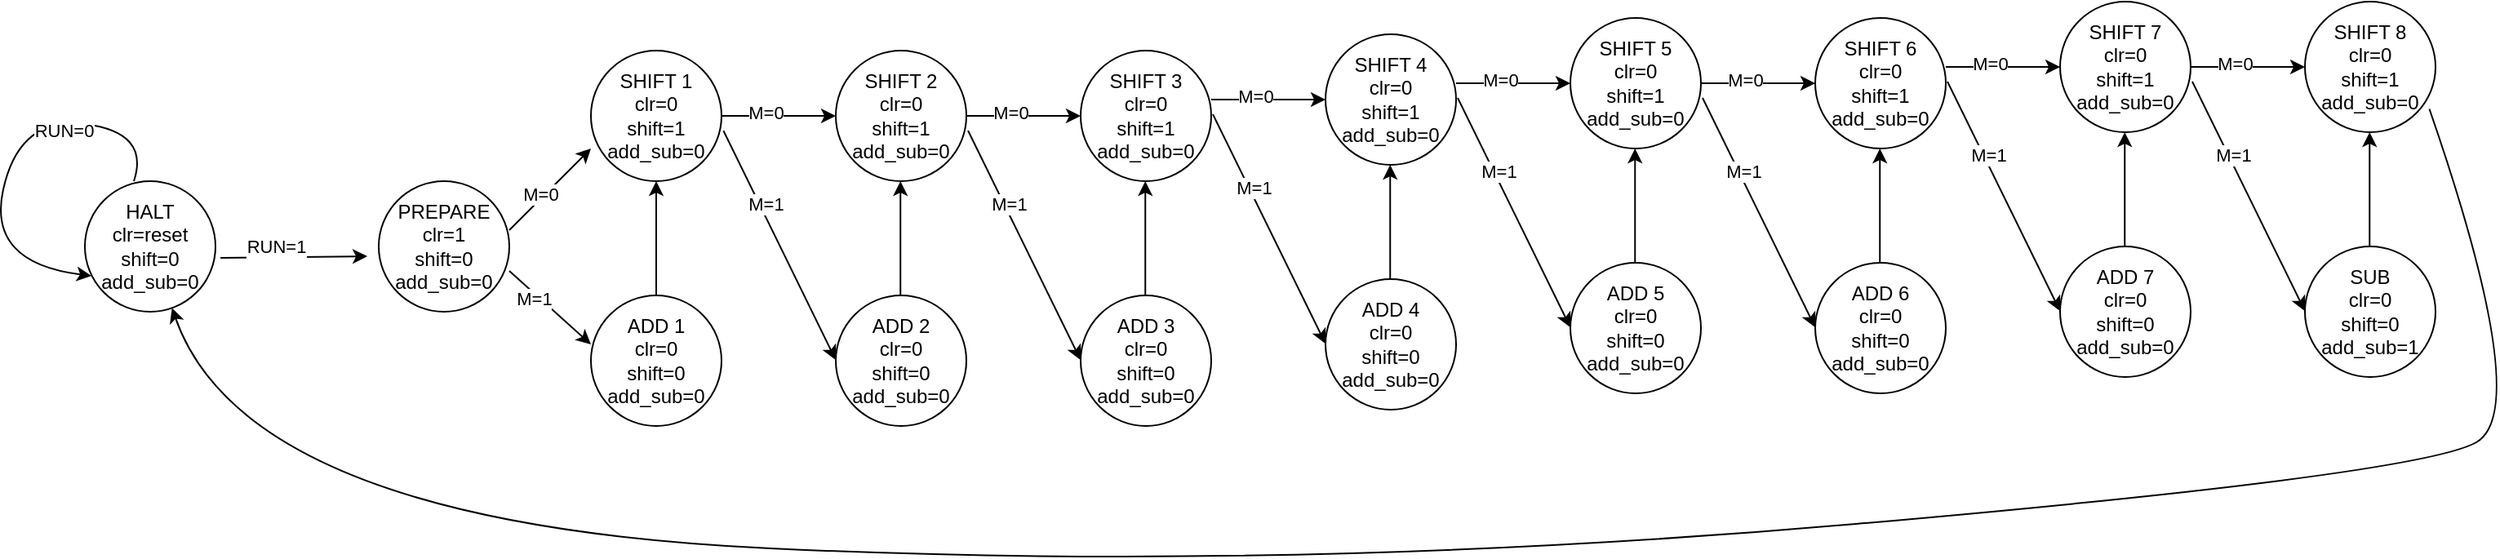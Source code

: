 <mxfile version="24.7.17">
  <diagram name="Page-1" id="ea9PzVf_SbILREKgu9ba">
    <mxGraphModel dx="1674" dy="894" grid="1" gridSize="10" guides="1" tooltips="1" connect="1" arrows="1" fold="1" page="1" pageScale="1" pageWidth="850" pageHeight="1100" math="0" shadow="0">
      <root>
        <mxCell id="0" />
        <mxCell id="1" parent="0" />
        <mxCell id="lJdxrtOlQrYvawJA93QM-2" value="&lt;div&gt;HALT&lt;/div&gt;&lt;div&gt;clr=reset&lt;/div&gt;&lt;div&gt;shift=0&lt;/div&gt;&lt;div&gt;add_sub=0&lt;/div&gt;" style="ellipse;whiteSpace=wrap;html=1;aspect=fixed;" vertex="1" parent="1">
          <mxGeometry x="60" y="500" width="80" height="80" as="geometry" />
        </mxCell>
        <mxCell id="lJdxrtOlQrYvawJA93QM-3" value="&lt;div&gt;PREPARE&lt;br&gt;&lt;/div&gt;&lt;div&gt;clr=1&lt;/div&gt;&lt;div&gt;shift=0&lt;/div&gt;&lt;div&gt;add_sub=0&lt;br&gt;&lt;/div&gt;" style="ellipse;whiteSpace=wrap;html=1;aspect=fixed;" vertex="1" parent="1">
          <mxGeometry x="240" y="500" width="80" height="80" as="geometry" />
        </mxCell>
        <mxCell id="lJdxrtOlQrYvawJA93QM-5" value="" style="curved=1;endArrow=classic;html=1;rounded=0;entryX=0.05;entryY=0.725;entryDx=0;entryDy=0;entryPerimeter=0;" edge="1" parent="1" target="lJdxrtOlQrYvawJA93QM-2">
          <mxGeometry width="50" height="50" relative="1" as="geometry">
            <mxPoint x="90" y="500" as="sourcePoint" />
            <mxPoint x="10" y="520" as="targetPoint" />
            <Array as="points">
              <mxPoint x="100" y="470" />
              <mxPoint x="20" y="460" />
              <mxPoint y="550" />
            </Array>
          </mxGeometry>
        </mxCell>
        <mxCell id="lJdxrtOlQrYvawJA93QM-18" value="&lt;div&gt;RUN=0&lt;/div&gt;" style="edgeLabel;html=1;align=center;verticalAlign=middle;resizable=0;points=[];" vertex="1" connectable="0" parent="lJdxrtOlQrYvawJA93QM-5">
          <mxGeometry x="-0.372" y="5" relative="1" as="geometry">
            <mxPoint as="offset" />
          </mxGeometry>
        </mxCell>
        <mxCell id="lJdxrtOlQrYvawJA93QM-7" value="" style="endArrow=classic;html=1;rounded=0;exitX=1.038;exitY=0.588;exitDx=0;exitDy=0;exitPerimeter=0;entryX=-0.087;entryY=0.575;entryDx=0;entryDy=0;entryPerimeter=0;" edge="1" parent="1" source="lJdxrtOlQrYvawJA93QM-2" target="lJdxrtOlQrYvawJA93QM-3">
          <mxGeometry width="50" height="50" relative="1" as="geometry">
            <mxPoint x="280" y="470" as="sourcePoint" />
            <mxPoint x="330" y="420" as="targetPoint" />
          </mxGeometry>
        </mxCell>
        <mxCell id="lJdxrtOlQrYvawJA93QM-17" value="&lt;div&gt;RUN=1&lt;/div&gt;&lt;div&gt;&lt;br&gt;&lt;/div&gt;" style="edgeLabel;html=1;align=center;verticalAlign=middle;resizable=0;points=[];" vertex="1" connectable="0" parent="lJdxrtOlQrYvawJA93QM-7">
          <mxGeometry x="-0.245" relative="1" as="geometry">
            <mxPoint as="offset" />
          </mxGeometry>
        </mxCell>
        <mxCell id="lJdxrtOlQrYvawJA93QM-8" value="&lt;div&gt;SHIFT 1&lt;/div&gt;&lt;div&gt;clr=0&lt;/div&gt;&lt;div&gt;shift=1&lt;/div&gt;&lt;div&gt;add_sub=0&lt;br&gt;&lt;/div&gt;" style="ellipse;whiteSpace=wrap;html=1;aspect=fixed;" vertex="1" parent="1">
          <mxGeometry x="370" y="420" width="80" height="80" as="geometry" />
        </mxCell>
        <mxCell id="lJdxrtOlQrYvawJA93QM-9" value="&lt;div&gt;ADD 1&lt;/div&gt;&lt;div&gt;clr=0&lt;/div&gt;&lt;div&gt;shift=0&lt;/div&gt;&lt;div&gt;add_sub=0&lt;/div&gt;" style="ellipse;whiteSpace=wrap;html=1;aspect=fixed;" vertex="1" parent="1">
          <mxGeometry x="370" y="570" width="80" height="80" as="geometry" />
        </mxCell>
        <mxCell id="lJdxrtOlQrYvawJA93QM-11" value="" style="endArrow=classic;html=1;rounded=0;" edge="1" parent="1">
          <mxGeometry width="50" height="50" relative="1" as="geometry">
            <mxPoint x="320" y="530" as="sourcePoint" />
            <mxPoint x="370" y="480" as="targetPoint" />
          </mxGeometry>
        </mxCell>
        <mxCell id="lJdxrtOlQrYvawJA93QM-16" value="M=0" style="edgeLabel;html=1;align=center;verticalAlign=middle;resizable=0;points=[];" vertex="1" connectable="0" parent="lJdxrtOlQrYvawJA93QM-11">
          <mxGeometry x="-0.18" y="2" relative="1" as="geometry">
            <mxPoint as="offset" />
          </mxGeometry>
        </mxCell>
        <mxCell id="lJdxrtOlQrYvawJA93QM-12" value="" style="endArrow=classic;html=1;rounded=0;entryX=0;entryY=0.375;entryDx=0;entryDy=0;entryPerimeter=0;" edge="1" parent="1" target="lJdxrtOlQrYvawJA93QM-9">
          <mxGeometry width="50" height="50" relative="1" as="geometry">
            <mxPoint x="320" y="555" as="sourcePoint" />
            <mxPoint x="370" y="505" as="targetPoint" />
          </mxGeometry>
        </mxCell>
        <mxCell id="lJdxrtOlQrYvawJA93QM-15" value="M=1" style="edgeLabel;html=1;align=center;verticalAlign=middle;resizable=0;points=[];" vertex="1" connectable="0" parent="lJdxrtOlQrYvawJA93QM-12">
          <mxGeometry x="-0.352" y="-3" relative="1" as="geometry">
            <mxPoint as="offset" />
          </mxGeometry>
        </mxCell>
        <mxCell id="lJdxrtOlQrYvawJA93QM-14" value="" style="endArrow=classic;html=1;rounded=0;entryX=0.5;entryY=1;entryDx=0;entryDy=0;" edge="1" parent="1" target="lJdxrtOlQrYvawJA93QM-8">
          <mxGeometry width="50" height="50" relative="1" as="geometry">
            <mxPoint x="410" y="570" as="sourcePoint" />
            <mxPoint x="460" y="520" as="targetPoint" />
          </mxGeometry>
        </mxCell>
        <mxCell id="lJdxrtOlQrYvawJA93QM-20" value="&lt;div&gt;SHIFT 2&lt;br&gt;&lt;/div&gt;&lt;div&gt;clr=0&lt;/div&gt;&lt;div&gt;shift=1&lt;/div&gt;&lt;div&gt;add_sub=0&lt;br&gt;&lt;/div&gt;" style="ellipse;whiteSpace=wrap;html=1;aspect=fixed;" vertex="1" parent="1">
          <mxGeometry x="520" y="420" width="80" height="80" as="geometry" />
        </mxCell>
        <mxCell id="lJdxrtOlQrYvawJA93QM-21" value="" style="endArrow=classic;html=1;rounded=0;entryX=0;entryY=0.5;entryDx=0;entryDy=0;" edge="1" parent="1" target="lJdxrtOlQrYvawJA93QM-20">
          <mxGeometry width="50" height="50" relative="1" as="geometry">
            <mxPoint x="450" y="460" as="sourcePoint" />
            <mxPoint x="500" y="410" as="targetPoint" />
          </mxGeometry>
        </mxCell>
        <mxCell id="lJdxrtOlQrYvawJA93QM-22" value="M=0" style="edgeLabel;html=1;align=center;verticalAlign=middle;resizable=0;points=[];" vertex="1" connectable="0" parent="lJdxrtOlQrYvawJA93QM-21">
          <mxGeometry x="-0.24" y="2" relative="1" as="geometry">
            <mxPoint as="offset" />
          </mxGeometry>
        </mxCell>
        <mxCell id="lJdxrtOlQrYvawJA93QM-23" value="&lt;div&gt;ADD 2&lt;br&gt;&lt;/div&gt;&lt;div&gt;clr=0&lt;/div&gt;&lt;div&gt;shift=0&lt;/div&gt;&lt;div&gt;add_sub=0&lt;/div&gt;" style="ellipse;whiteSpace=wrap;html=1;aspect=fixed;" vertex="1" parent="1">
          <mxGeometry x="520" y="570" width="80" height="80" as="geometry" />
        </mxCell>
        <mxCell id="lJdxrtOlQrYvawJA93QM-24" value="" style="endArrow=classic;html=1;rounded=0;entryX=0;entryY=0.5;entryDx=0;entryDy=0;exitX=1.015;exitY=0.614;exitDx=0;exitDy=0;exitPerimeter=0;" edge="1" parent="1" source="lJdxrtOlQrYvawJA93QM-8">
          <mxGeometry width="50" height="50" relative="1" as="geometry">
            <mxPoint x="450" y="609.62" as="sourcePoint" />
            <mxPoint x="520" y="609.62" as="targetPoint" />
          </mxGeometry>
        </mxCell>
        <mxCell id="lJdxrtOlQrYvawJA93QM-26" value="M=1" style="edgeLabel;html=1;align=center;verticalAlign=middle;resizable=0;points=[];" vertex="1" connectable="0" parent="lJdxrtOlQrYvawJA93QM-24">
          <mxGeometry x="-0.349" y="3" relative="1" as="geometry">
            <mxPoint as="offset" />
          </mxGeometry>
        </mxCell>
        <mxCell id="lJdxrtOlQrYvawJA93QM-27" value="&lt;div&gt;SHIFT 3&lt;br&gt;&lt;/div&gt;&lt;div&gt;clr=0&lt;/div&gt;&lt;div&gt;shift=1&lt;/div&gt;&lt;div&gt;add_sub=0&lt;br&gt;&lt;/div&gt;" style="ellipse;whiteSpace=wrap;html=1;aspect=fixed;" vertex="1" parent="1">
          <mxGeometry x="670" y="420" width="80" height="80" as="geometry" />
        </mxCell>
        <mxCell id="lJdxrtOlQrYvawJA93QM-28" value="" style="endArrow=classic;html=1;rounded=0;entryX=0;entryY=0.5;entryDx=0;entryDy=0;" edge="1" parent="1" target="lJdxrtOlQrYvawJA93QM-27">
          <mxGeometry width="50" height="50" relative="1" as="geometry">
            <mxPoint x="600" y="460" as="sourcePoint" />
            <mxPoint x="650" y="410" as="targetPoint" />
          </mxGeometry>
        </mxCell>
        <mxCell id="lJdxrtOlQrYvawJA93QM-29" value="M=0" style="edgeLabel;html=1;align=center;verticalAlign=middle;resizable=0;points=[];" vertex="1" connectable="0" parent="lJdxrtOlQrYvawJA93QM-28">
          <mxGeometry x="-0.24" y="2" relative="1" as="geometry">
            <mxPoint as="offset" />
          </mxGeometry>
        </mxCell>
        <mxCell id="lJdxrtOlQrYvawJA93QM-30" value="&lt;div&gt;ADD 3&lt;br&gt;&lt;/div&gt;&lt;div&gt;clr=0&lt;/div&gt;&lt;div&gt;shift=0&lt;/div&gt;&lt;div&gt;add_sub=0&lt;/div&gt;" style="ellipse;whiteSpace=wrap;html=1;aspect=fixed;" vertex="1" parent="1">
          <mxGeometry x="670" y="570" width="80" height="80" as="geometry" />
        </mxCell>
        <mxCell id="lJdxrtOlQrYvawJA93QM-31" value="" style="endArrow=classic;html=1;rounded=0;entryX=0;entryY=0.5;entryDx=0;entryDy=0;exitX=1.015;exitY=0.614;exitDx=0;exitDy=0;exitPerimeter=0;" edge="1" parent="1">
          <mxGeometry width="50" height="50" relative="1" as="geometry">
            <mxPoint x="601" y="469" as="sourcePoint" />
            <mxPoint x="670" y="609.62" as="targetPoint" />
          </mxGeometry>
        </mxCell>
        <mxCell id="lJdxrtOlQrYvawJA93QM-32" value="M=1" style="edgeLabel;html=1;align=center;verticalAlign=middle;resizable=0;points=[];" vertex="1" connectable="0" parent="lJdxrtOlQrYvawJA93QM-31">
          <mxGeometry x="-0.349" y="3" relative="1" as="geometry">
            <mxPoint as="offset" />
          </mxGeometry>
        </mxCell>
        <mxCell id="lJdxrtOlQrYvawJA93QM-33" value="&lt;div&gt;SHIFT 4&lt;/div&gt;&lt;div&gt;clr=0&lt;/div&gt;&lt;div&gt;shift=1&lt;/div&gt;&lt;div&gt;add_sub=0&lt;br&gt;&lt;/div&gt;" style="ellipse;whiteSpace=wrap;html=1;aspect=fixed;" vertex="1" parent="1">
          <mxGeometry x="820" y="410" width="80" height="80" as="geometry" />
        </mxCell>
        <mxCell id="lJdxrtOlQrYvawJA93QM-34" value="" style="endArrow=classic;html=1;rounded=0;entryX=0;entryY=0.5;entryDx=0;entryDy=0;" edge="1" parent="1" target="lJdxrtOlQrYvawJA93QM-33">
          <mxGeometry width="50" height="50" relative="1" as="geometry">
            <mxPoint x="750" y="450" as="sourcePoint" />
            <mxPoint x="800" y="400" as="targetPoint" />
          </mxGeometry>
        </mxCell>
        <mxCell id="lJdxrtOlQrYvawJA93QM-35" value="M=0" style="edgeLabel;html=1;align=center;verticalAlign=middle;resizable=0;points=[];" vertex="1" connectable="0" parent="lJdxrtOlQrYvawJA93QM-34">
          <mxGeometry x="-0.24" y="2" relative="1" as="geometry">
            <mxPoint as="offset" />
          </mxGeometry>
        </mxCell>
        <mxCell id="lJdxrtOlQrYvawJA93QM-36" value="&lt;div&gt;ADD 4&lt;br&gt;&lt;/div&gt;&lt;div&gt;clr=0&lt;/div&gt;&lt;div&gt;shift=0&lt;/div&gt;&lt;div&gt;add_sub=0&lt;/div&gt;" style="ellipse;whiteSpace=wrap;html=1;aspect=fixed;" vertex="1" parent="1">
          <mxGeometry x="820" y="560" width="80" height="80" as="geometry" />
        </mxCell>
        <mxCell id="lJdxrtOlQrYvawJA93QM-37" value="" style="endArrow=classic;html=1;rounded=0;entryX=0;entryY=0.5;entryDx=0;entryDy=0;exitX=1.015;exitY=0.614;exitDx=0;exitDy=0;exitPerimeter=0;" edge="1" parent="1">
          <mxGeometry width="50" height="50" relative="1" as="geometry">
            <mxPoint x="751" y="459" as="sourcePoint" />
            <mxPoint x="820" y="599.62" as="targetPoint" />
          </mxGeometry>
        </mxCell>
        <mxCell id="lJdxrtOlQrYvawJA93QM-38" value="M=1" style="edgeLabel;html=1;align=center;verticalAlign=middle;resizable=0;points=[];" vertex="1" connectable="0" parent="lJdxrtOlQrYvawJA93QM-37">
          <mxGeometry x="-0.349" y="3" relative="1" as="geometry">
            <mxPoint as="offset" />
          </mxGeometry>
        </mxCell>
        <mxCell id="lJdxrtOlQrYvawJA93QM-39" value="&lt;div&gt;SHIFT 5&lt;br&gt;&lt;/div&gt;&lt;div&gt;clr=0&lt;/div&gt;&lt;div&gt;shift=1&lt;/div&gt;&lt;div&gt;add_sub=0&lt;br&gt;&lt;/div&gt;" style="ellipse;whiteSpace=wrap;html=1;aspect=fixed;" vertex="1" parent="1">
          <mxGeometry x="970" y="400" width="80" height="80" as="geometry" />
        </mxCell>
        <mxCell id="lJdxrtOlQrYvawJA93QM-40" value="" style="endArrow=classic;html=1;rounded=0;entryX=0;entryY=0.5;entryDx=0;entryDy=0;" edge="1" target="lJdxrtOlQrYvawJA93QM-39" parent="1">
          <mxGeometry width="50" height="50" relative="1" as="geometry">
            <mxPoint x="900" y="440" as="sourcePoint" />
            <mxPoint x="950" y="390" as="targetPoint" />
          </mxGeometry>
        </mxCell>
        <mxCell id="lJdxrtOlQrYvawJA93QM-41" value="M=0" style="edgeLabel;html=1;align=center;verticalAlign=middle;resizable=0;points=[];" vertex="1" connectable="0" parent="lJdxrtOlQrYvawJA93QM-40">
          <mxGeometry x="-0.24" y="2" relative="1" as="geometry">
            <mxPoint as="offset" />
          </mxGeometry>
        </mxCell>
        <mxCell id="lJdxrtOlQrYvawJA93QM-42" value="&lt;div&gt;ADD 5&lt;br&gt;&lt;/div&gt;&lt;div&gt;clr=0&lt;/div&gt;&lt;div&gt;shift=0&lt;/div&gt;&lt;div&gt;add_sub=0&lt;/div&gt;" style="ellipse;whiteSpace=wrap;html=1;aspect=fixed;" vertex="1" parent="1">
          <mxGeometry x="970" y="550" width="80" height="80" as="geometry" />
        </mxCell>
        <mxCell id="lJdxrtOlQrYvawJA93QM-43" value="" style="endArrow=classic;html=1;rounded=0;entryX=0;entryY=0.5;entryDx=0;entryDy=0;exitX=1.015;exitY=0.614;exitDx=0;exitDy=0;exitPerimeter=0;" edge="1" parent="1">
          <mxGeometry width="50" height="50" relative="1" as="geometry">
            <mxPoint x="901" y="449" as="sourcePoint" />
            <mxPoint x="970" y="589.62" as="targetPoint" />
          </mxGeometry>
        </mxCell>
        <mxCell id="lJdxrtOlQrYvawJA93QM-44" value="M=1" style="edgeLabel;html=1;align=center;verticalAlign=middle;resizable=0;points=[];" vertex="1" connectable="0" parent="lJdxrtOlQrYvawJA93QM-43">
          <mxGeometry x="-0.349" y="3" relative="1" as="geometry">
            <mxPoint as="offset" />
          </mxGeometry>
        </mxCell>
        <mxCell id="lJdxrtOlQrYvawJA93QM-51" value="&lt;div&gt;SHIFT 6&lt;br&gt;&lt;/div&gt;&lt;div&gt;clr=0&lt;/div&gt;&lt;div&gt;shift=1&lt;/div&gt;&lt;div&gt;add_sub=0&lt;br&gt;&lt;/div&gt;" style="ellipse;whiteSpace=wrap;html=1;aspect=fixed;" vertex="1" parent="1">
          <mxGeometry x="1120" y="400" width="80" height="80" as="geometry" />
        </mxCell>
        <mxCell id="lJdxrtOlQrYvawJA93QM-52" value="" style="endArrow=classic;html=1;rounded=0;entryX=0;entryY=0.5;entryDx=0;entryDy=0;" edge="1" parent="1" target="lJdxrtOlQrYvawJA93QM-51">
          <mxGeometry width="50" height="50" relative="1" as="geometry">
            <mxPoint x="1050" y="440" as="sourcePoint" />
            <mxPoint x="1100" y="390" as="targetPoint" />
          </mxGeometry>
        </mxCell>
        <mxCell id="lJdxrtOlQrYvawJA93QM-53" value="M=0" style="edgeLabel;html=1;align=center;verticalAlign=middle;resizable=0;points=[];" vertex="1" connectable="0" parent="lJdxrtOlQrYvawJA93QM-52">
          <mxGeometry x="-0.24" y="2" relative="1" as="geometry">
            <mxPoint as="offset" />
          </mxGeometry>
        </mxCell>
        <mxCell id="lJdxrtOlQrYvawJA93QM-54" value="&lt;div&gt;ADD 6&lt;br&gt;&lt;/div&gt;&lt;div&gt;clr=0&lt;/div&gt;&lt;div&gt;shift=0&lt;/div&gt;&lt;div&gt;add_sub=0&lt;/div&gt;" style="ellipse;whiteSpace=wrap;html=1;aspect=fixed;" vertex="1" parent="1">
          <mxGeometry x="1120" y="550" width="80" height="80" as="geometry" />
        </mxCell>
        <mxCell id="lJdxrtOlQrYvawJA93QM-55" value="" style="endArrow=classic;html=1;rounded=0;entryX=0;entryY=0.5;entryDx=0;entryDy=0;exitX=1.015;exitY=0.614;exitDx=0;exitDy=0;exitPerimeter=0;" edge="1" parent="1">
          <mxGeometry width="50" height="50" relative="1" as="geometry">
            <mxPoint x="1051" y="449" as="sourcePoint" />
            <mxPoint x="1120" y="589.62" as="targetPoint" />
          </mxGeometry>
        </mxCell>
        <mxCell id="lJdxrtOlQrYvawJA93QM-56" value="M=1" style="edgeLabel;html=1;align=center;verticalAlign=middle;resizable=0;points=[];" vertex="1" connectable="0" parent="lJdxrtOlQrYvawJA93QM-55">
          <mxGeometry x="-0.349" y="3" relative="1" as="geometry">
            <mxPoint as="offset" />
          </mxGeometry>
        </mxCell>
        <mxCell id="lJdxrtOlQrYvawJA93QM-57" value="&lt;div&gt;SHIFT 7&lt;br&gt;&lt;/div&gt;&lt;div&gt;clr=0&lt;/div&gt;&lt;div&gt;shift=1&lt;/div&gt;&lt;div&gt;add_sub=0&lt;br&gt;&lt;/div&gt;" style="ellipse;whiteSpace=wrap;html=1;aspect=fixed;" vertex="1" parent="1">
          <mxGeometry x="1270" y="390" width="80" height="80" as="geometry" />
        </mxCell>
        <mxCell id="lJdxrtOlQrYvawJA93QM-58" value="" style="endArrow=classic;html=1;rounded=0;entryX=0;entryY=0.5;entryDx=0;entryDy=0;" edge="1" parent="1" target="lJdxrtOlQrYvawJA93QM-57">
          <mxGeometry width="50" height="50" relative="1" as="geometry">
            <mxPoint x="1200" y="430" as="sourcePoint" />
            <mxPoint x="1250" y="380" as="targetPoint" />
          </mxGeometry>
        </mxCell>
        <mxCell id="lJdxrtOlQrYvawJA93QM-59" value="M=0" style="edgeLabel;html=1;align=center;verticalAlign=middle;resizable=0;points=[];" vertex="1" connectable="0" parent="lJdxrtOlQrYvawJA93QM-58">
          <mxGeometry x="-0.24" y="2" relative="1" as="geometry">
            <mxPoint as="offset" />
          </mxGeometry>
        </mxCell>
        <mxCell id="lJdxrtOlQrYvawJA93QM-60" value="&lt;div&gt;ADD 7&lt;br&gt;&lt;/div&gt;&lt;div&gt;clr=0&lt;/div&gt;&lt;div&gt;shift=0&lt;/div&gt;&lt;div&gt;add_sub=0&lt;/div&gt;" style="ellipse;whiteSpace=wrap;html=1;aspect=fixed;" vertex="1" parent="1">
          <mxGeometry x="1270" y="540" width="80" height="80" as="geometry" />
        </mxCell>
        <mxCell id="lJdxrtOlQrYvawJA93QM-61" value="" style="endArrow=classic;html=1;rounded=0;entryX=0;entryY=0.5;entryDx=0;entryDy=0;exitX=1.015;exitY=0.614;exitDx=0;exitDy=0;exitPerimeter=0;" edge="1" parent="1">
          <mxGeometry width="50" height="50" relative="1" as="geometry">
            <mxPoint x="1201" y="439" as="sourcePoint" />
            <mxPoint x="1270" y="579.62" as="targetPoint" />
          </mxGeometry>
        </mxCell>
        <mxCell id="lJdxrtOlQrYvawJA93QM-62" value="M=1" style="edgeLabel;html=1;align=center;verticalAlign=middle;resizable=0;points=[];" vertex="1" connectable="0" parent="lJdxrtOlQrYvawJA93QM-61">
          <mxGeometry x="-0.349" y="3" relative="1" as="geometry">
            <mxPoint as="offset" />
          </mxGeometry>
        </mxCell>
        <mxCell id="lJdxrtOlQrYvawJA93QM-63" value="" style="endArrow=classic;html=1;rounded=0;entryX=0.5;entryY=1;entryDx=0;entryDy=0;" edge="1" parent="1">
          <mxGeometry width="50" height="50" relative="1" as="geometry">
            <mxPoint x="559.62" y="570" as="sourcePoint" />
            <mxPoint x="559.62" y="500" as="targetPoint" />
          </mxGeometry>
        </mxCell>
        <mxCell id="lJdxrtOlQrYvawJA93QM-64" value="" style="endArrow=classic;html=1;rounded=0;entryX=0.5;entryY=1;entryDx=0;entryDy=0;" edge="1" parent="1">
          <mxGeometry width="50" height="50" relative="1" as="geometry">
            <mxPoint x="709.62" y="570" as="sourcePoint" />
            <mxPoint x="709.62" y="500" as="targetPoint" />
          </mxGeometry>
        </mxCell>
        <mxCell id="lJdxrtOlQrYvawJA93QM-65" value="" style="endArrow=classic;html=1;rounded=0;entryX=0.5;entryY=1;entryDx=0;entryDy=0;" edge="1" parent="1">
          <mxGeometry width="50" height="50" relative="1" as="geometry">
            <mxPoint x="859.62" y="560" as="sourcePoint" />
            <mxPoint x="859.62" y="490" as="targetPoint" />
          </mxGeometry>
        </mxCell>
        <mxCell id="lJdxrtOlQrYvawJA93QM-66" value="" style="endArrow=classic;html=1;rounded=0;entryX=0.5;entryY=1;entryDx=0;entryDy=0;" edge="1" parent="1">
          <mxGeometry width="50" height="50" relative="1" as="geometry">
            <mxPoint x="1009.62" y="550" as="sourcePoint" />
            <mxPoint x="1009.62" y="480" as="targetPoint" />
          </mxGeometry>
        </mxCell>
        <mxCell id="lJdxrtOlQrYvawJA93QM-67" value="" style="endArrow=classic;html=1;rounded=0;entryX=0.5;entryY=1;entryDx=0;entryDy=0;" edge="1" parent="1">
          <mxGeometry width="50" height="50" relative="1" as="geometry">
            <mxPoint x="1159.62" y="550" as="sourcePoint" />
            <mxPoint x="1159.62" y="480" as="targetPoint" />
          </mxGeometry>
        </mxCell>
        <mxCell id="lJdxrtOlQrYvawJA93QM-68" value="" style="endArrow=classic;html=1;rounded=0;entryX=0.5;entryY=1;entryDx=0;entryDy=0;" edge="1" parent="1">
          <mxGeometry width="50" height="50" relative="1" as="geometry">
            <mxPoint x="1309.62" y="540" as="sourcePoint" />
            <mxPoint x="1309.62" y="470" as="targetPoint" />
          </mxGeometry>
        </mxCell>
        <mxCell id="lJdxrtOlQrYvawJA93QM-69" value="&lt;div&gt;SHIFT 8&lt;br&gt;&lt;/div&gt;&lt;div&gt;clr=0&lt;/div&gt;&lt;div&gt;shift=1&lt;/div&gt;&lt;div&gt;add_sub=0&lt;br&gt;&lt;/div&gt;" style="ellipse;whiteSpace=wrap;html=1;aspect=fixed;" vertex="1" parent="1">
          <mxGeometry x="1420" y="390" width="80" height="80" as="geometry" />
        </mxCell>
        <mxCell id="lJdxrtOlQrYvawJA93QM-70" value="" style="endArrow=classic;html=1;rounded=0;entryX=0;entryY=0.5;entryDx=0;entryDy=0;" edge="1" parent="1" target="lJdxrtOlQrYvawJA93QM-69">
          <mxGeometry width="50" height="50" relative="1" as="geometry">
            <mxPoint x="1350" y="430" as="sourcePoint" />
            <mxPoint x="1400" y="380" as="targetPoint" />
          </mxGeometry>
        </mxCell>
        <mxCell id="lJdxrtOlQrYvawJA93QM-71" value="M=0" style="edgeLabel;html=1;align=center;verticalAlign=middle;resizable=0;points=[];" vertex="1" connectable="0" parent="lJdxrtOlQrYvawJA93QM-70">
          <mxGeometry x="-0.24" y="2" relative="1" as="geometry">
            <mxPoint as="offset" />
          </mxGeometry>
        </mxCell>
        <mxCell id="lJdxrtOlQrYvawJA93QM-72" value="&lt;div&gt;SUB&lt;br&gt;&lt;/div&gt;&lt;div&gt;clr=0&lt;/div&gt;&lt;div&gt;shift=0&lt;/div&gt;&lt;div&gt;add_sub=1&lt;/div&gt;" style="ellipse;whiteSpace=wrap;html=1;aspect=fixed;" vertex="1" parent="1">
          <mxGeometry x="1420" y="540" width="80" height="80" as="geometry" />
        </mxCell>
        <mxCell id="lJdxrtOlQrYvawJA93QM-73" value="" style="endArrow=classic;html=1;rounded=0;entryX=0;entryY=0.5;entryDx=0;entryDy=0;exitX=1.015;exitY=0.614;exitDx=0;exitDy=0;exitPerimeter=0;" edge="1" parent="1">
          <mxGeometry width="50" height="50" relative="1" as="geometry">
            <mxPoint x="1351" y="439" as="sourcePoint" />
            <mxPoint x="1420" y="579.62" as="targetPoint" />
          </mxGeometry>
        </mxCell>
        <mxCell id="lJdxrtOlQrYvawJA93QM-74" value="M=1" style="edgeLabel;html=1;align=center;verticalAlign=middle;resizable=0;points=[];" vertex="1" connectable="0" parent="lJdxrtOlQrYvawJA93QM-73">
          <mxGeometry x="-0.349" y="3" relative="1" as="geometry">
            <mxPoint as="offset" />
          </mxGeometry>
        </mxCell>
        <mxCell id="lJdxrtOlQrYvawJA93QM-75" value="" style="endArrow=classic;html=1;rounded=0;entryX=0.5;entryY=1;entryDx=0;entryDy=0;" edge="1" parent="1">
          <mxGeometry width="50" height="50" relative="1" as="geometry">
            <mxPoint x="1459.62" y="540" as="sourcePoint" />
            <mxPoint x="1459.62" y="470" as="targetPoint" />
          </mxGeometry>
        </mxCell>
        <mxCell id="lJdxrtOlQrYvawJA93QM-78" value="" style="curved=1;endArrow=classic;html=1;rounded=0;exitX=0.953;exitY=0.822;exitDx=0;exitDy=0;exitPerimeter=0;" edge="1" parent="1" source="lJdxrtOlQrYvawJA93QM-69" target="lJdxrtOlQrYvawJA93QM-2">
          <mxGeometry width="50" height="50" relative="1" as="geometry">
            <mxPoint x="1570" y="570" as="sourcePoint" />
            <mxPoint x="210" y="710" as="targetPoint" />
            <Array as="points">
              <mxPoint x="1560" y="640" />
              <mxPoint x="1490" y="680" />
              <mxPoint x="800" y="740" />
              <mxPoint x="160" y="710" />
            </Array>
          </mxGeometry>
        </mxCell>
      </root>
    </mxGraphModel>
  </diagram>
</mxfile>
